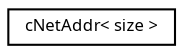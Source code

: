 digraph "Graphical Class Hierarchy"
{
  edge [fontname="Sans",fontsize="8",labelfontname="Sans",labelfontsize="8"];
  node [fontname="Sans",fontsize="8",shape=record];
  rankdir="LR";
  Node1 [label="cNetAddr\< size \>",height=0.2,width=0.4,color="black", fillcolor="white", style="filled",URL="$classc_net_addr.html"];
}
